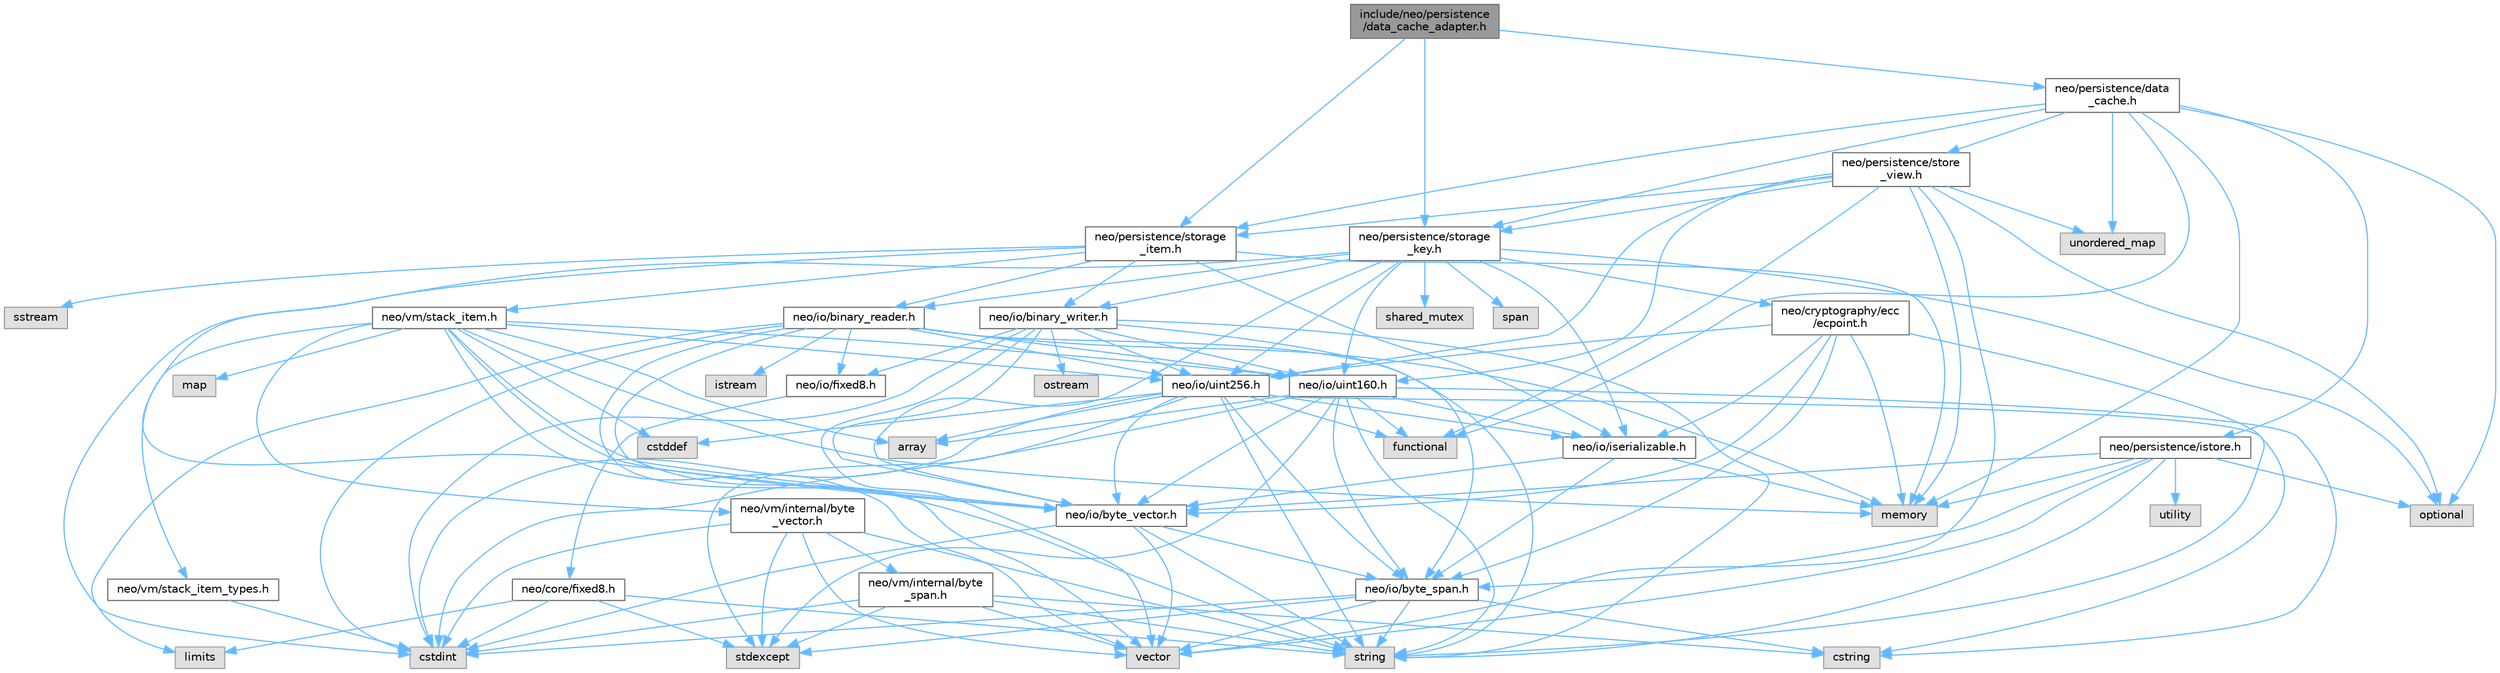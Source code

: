 digraph "include/neo/persistence/data_cache_adapter.h"
{
 // LATEX_PDF_SIZE
  bgcolor="transparent";
  edge [fontname=Helvetica,fontsize=10,labelfontname=Helvetica,labelfontsize=10];
  node [fontname=Helvetica,fontsize=10,shape=box,height=0.2,width=0.4];
  Node1 [id="Node000001",label="include/neo/persistence\l/data_cache_adapter.h",height=0.2,width=0.4,color="gray40", fillcolor="grey60", style="filled", fontcolor="black",tooltip=" "];
  Node1 -> Node2 [id="edge1_Node000001_Node000002",color="steelblue1",style="solid",tooltip=" "];
  Node2 [id="Node000002",label="neo/persistence/data\l_cache.h",height=0.2,width=0.4,color="grey40", fillcolor="white", style="filled",URL="$data__cache_8h.html",tooltip=" "];
  Node2 -> Node3 [id="edge2_Node000002_Node000003",color="steelblue1",style="solid",tooltip=" "];
  Node3 [id="Node000003",label="neo/persistence/istore.h",height=0.2,width=0.4,color="grey40", fillcolor="white", style="filled",URL="$istore_8h.html",tooltip=" "];
  Node3 -> Node4 [id="edge3_Node000003_Node000004",color="steelblue1",style="solid",tooltip=" "];
  Node4 [id="Node000004",label="neo/io/byte_span.h",height=0.2,width=0.4,color="grey40", fillcolor="white", style="filled",URL="$io_2byte__span_8h.html",tooltip=" "];
  Node4 -> Node5 [id="edge4_Node000004_Node000005",color="steelblue1",style="solid",tooltip=" "];
  Node5 [id="Node000005",label="cstdint",height=0.2,width=0.4,color="grey60", fillcolor="#E0E0E0", style="filled",tooltip=" "];
  Node4 -> Node6 [id="edge5_Node000004_Node000006",color="steelblue1",style="solid",tooltip=" "];
  Node6 [id="Node000006",label="cstring",height=0.2,width=0.4,color="grey60", fillcolor="#E0E0E0", style="filled",tooltip=" "];
  Node4 -> Node7 [id="edge6_Node000004_Node000007",color="steelblue1",style="solid",tooltip=" "];
  Node7 [id="Node000007",label="stdexcept",height=0.2,width=0.4,color="grey60", fillcolor="#E0E0E0", style="filled",tooltip=" "];
  Node4 -> Node8 [id="edge7_Node000004_Node000008",color="steelblue1",style="solid",tooltip=" "];
  Node8 [id="Node000008",label="string",height=0.2,width=0.4,color="grey60", fillcolor="#E0E0E0", style="filled",tooltip=" "];
  Node4 -> Node9 [id="edge8_Node000004_Node000009",color="steelblue1",style="solid",tooltip=" "];
  Node9 [id="Node000009",label="vector",height=0.2,width=0.4,color="grey60", fillcolor="#E0E0E0", style="filled",tooltip=" "];
  Node3 -> Node10 [id="edge9_Node000003_Node000010",color="steelblue1",style="solid",tooltip=" "];
  Node10 [id="Node000010",label="neo/io/byte_vector.h",height=0.2,width=0.4,color="grey40", fillcolor="white", style="filled",URL="$io_2byte__vector_8h.html",tooltip=" "];
  Node10 -> Node4 [id="edge10_Node000010_Node000004",color="steelblue1",style="solid",tooltip=" "];
  Node10 -> Node5 [id="edge11_Node000010_Node000005",color="steelblue1",style="solid",tooltip=" "];
  Node10 -> Node8 [id="edge12_Node000010_Node000008",color="steelblue1",style="solid",tooltip=" "];
  Node10 -> Node9 [id="edge13_Node000010_Node000009",color="steelblue1",style="solid",tooltip=" "];
  Node3 -> Node11 [id="edge14_Node000003_Node000011",color="steelblue1",style="solid",tooltip=" "];
  Node11 [id="Node000011",label="memory",height=0.2,width=0.4,color="grey60", fillcolor="#E0E0E0", style="filled",tooltip=" "];
  Node3 -> Node12 [id="edge15_Node000003_Node000012",color="steelblue1",style="solid",tooltip=" "];
  Node12 [id="Node000012",label="optional",height=0.2,width=0.4,color="grey60", fillcolor="#E0E0E0", style="filled",tooltip=" "];
  Node3 -> Node8 [id="edge16_Node000003_Node000008",color="steelblue1",style="solid",tooltip=" "];
  Node3 -> Node13 [id="edge17_Node000003_Node000013",color="steelblue1",style="solid",tooltip=" "];
  Node13 [id="Node000013",label="utility",height=0.2,width=0.4,color="grey60", fillcolor="#E0E0E0", style="filled",tooltip=" "];
  Node3 -> Node9 [id="edge18_Node000003_Node000009",color="steelblue1",style="solid",tooltip=" "];
  Node2 -> Node14 [id="edge19_Node000002_Node000014",color="steelblue1",style="solid",tooltip=" "];
  Node14 [id="Node000014",label="neo/persistence/storage\l_item.h",height=0.2,width=0.4,color="grey40", fillcolor="white", style="filled",URL="$persistence_2storage__item_8h.html",tooltip=" "];
  Node14 -> Node15 [id="edge20_Node000014_Node000015",color="steelblue1",style="solid",tooltip=" "];
  Node15 [id="Node000015",label="neo/io/binary_reader.h",height=0.2,width=0.4,color="grey40", fillcolor="white", style="filled",URL="$binary__reader_8h.html",tooltip=" "];
  Node15 -> Node10 [id="edge21_Node000015_Node000010",color="steelblue1",style="solid",tooltip=" "];
  Node15 -> Node16 [id="edge22_Node000015_Node000016",color="steelblue1",style="solid",tooltip=" "];
  Node16 [id="Node000016",label="neo/io/fixed8.h",height=0.2,width=0.4,color="grey40", fillcolor="white", style="filled",URL="$io_2fixed8_8h.html",tooltip=" "];
  Node16 -> Node17 [id="edge23_Node000016_Node000017",color="steelblue1",style="solid",tooltip=" "];
  Node17 [id="Node000017",label="neo/core/fixed8.h",height=0.2,width=0.4,color="grey40", fillcolor="white", style="filled",URL="$core_2fixed8_8h.html",tooltip=" "];
  Node17 -> Node5 [id="edge24_Node000017_Node000005",color="steelblue1",style="solid",tooltip=" "];
  Node17 -> Node18 [id="edge25_Node000017_Node000018",color="steelblue1",style="solid",tooltip=" "];
  Node18 [id="Node000018",label="limits",height=0.2,width=0.4,color="grey60", fillcolor="#E0E0E0", style="filled",tooltip=" "];
  Node17 -> Node7 [id="edge26_Node000017_Node000007",color="steelblue1",style="solid",tooltip=" "];
  Node17 -> Node8 [id="edge27_Node000017_Node000008",color="steelblue1",style="solid",tooltip=" "];
  Node15 -> Node19 [id="edge28_Node000015_Node000019",color="steelblue1",style="solid",tooltip=" "];
  Node19 [id="Node000019",label="neo/io/uint160.h",height=0.2,width=0.4,color="grey40", fillcolor="white", style="filled",URL="$uint160_8h.html",tooltip=" "];
  Node19 -> Node4 [id="edge29_Node000019_Node000004",color="steelblue1",style="solid",tooltip=" "];
  Node19 -> Node10 [id="edge30_Node000019_Node000010",color="steelblue1",style="solid",tooltip=" "];
  Node19 -> Node20 [id="edge31_Node000019_Node000020",color="steelblue1",style="solid",tooltip=" "];
  Node20 [id="Node000020",label="neo/io/iserializable.h",height=0.2,width=0.4,color="grey40", fillcolor="white", style="filled",URL="$iserializable_8h.html",tooltip=" "];
  Node20 -> Node4 [id="edge32_Node000020_Node000004",color="steelblue1",style="solid",tooltip=" "];
  Node20 -> Node10 [id="edge33_Node000020_Node000010",color="steelblue1",style="solid",tooltip=" "];
  Node20 -> Node11 [id="edge34_Node000020_Node000011",color="steelblue1",style="solid",tooltip=" "];
  Node19 -> Node21 [id="edge35_Node000019_Node000021",color="steelblue1",style="solid",tooltip=" "];
  Node21 [id="Node000021",label="array",height=0.2,width=0.4,color="grey60", fillcolor="#E0E0E0", style="filled",tooltip=" "];
  Node19 -> Node5 [id="edge36_Node000019_Node000005",color="steelblue1",style="solid",tooltip=" "];
  Node19 -> Node6 [id="edge37_Node000019_Node000006",color="steelblue1",style="solid",tooltip=" "];
  Node19 -> Node22 [id="edge38_Node000019_Node000022",color="steelblue1",style="solid",tooltip=" "];
  Node22 [id="Node000022",label="functional",height=0.2,width=0.4,color="grey60", fillcolor="#E0E0E0", style="filled",tooltip=" "];
  Node19 -> Node7 [id="edge39_Node000019_Node000007",color="steelblue1",style="solid",tooltip=" "];
  Node19 -> Node8 [id="edge40_Node000019_Node000008",color="steelblue1",style="solid",tooltip=" "];
  Node15 -> Node23 [id="edge41_Node000015_Node000023",color="steelblue1",style="solid",tooltip=" "];
  Node23 [id="Node000023",label="neo/io/uint256.h",height=0.2,width=0.4,color="grey40", fillcolor="white", style="filled",URL="$uint256_8h.html",tooltip=" "];
  Node23 -> Node4 [id="edge42_Node000023_Node000004",color="steelblue1",style="solid",tooltip=" "];
  Node23 -> Node10 [id="edge43_Node000023_Node000010",color="steelblue1",style="solid",tooltip=" "];
  Node23 -> Node20 [id="edge44_Node000023_Node000020",color="steelblue1",style="solid",tooltip=" "];
  Node23 -> Node21 [id="edge45_Node000023_Node000021",color="steelblue1",style="solid",tooltip=" "];
  Node23 -> Node24 [id="edge46_Node000023_Node000024",color="steelblue1",style="solid",tooltip=" "];
  Node24 [id="Node000024",label="cstddef",height=0.2,width=0.4,color="grey60", fillcolor="#E0E0E0", style="filled",tooltip=" "];
  Node23 -> Node5 [id="edge47_Node000023_Node000005",color="steelblue1",style="solid",tooltip=" "];
  Node23 -> Node6 [id="edge48_Node000023_Node000006",color="steelblue1",style="solid",tooltip=" "];
  Node23 -> Node22 [id="edge49_Node000023_Node000022",color="steelblue1",style="solid",tooltip=" "];
  Node23 -> Node7 [id="edge50_Node000023_Node000007",color="steelblue1",style="solid",tooltip=" "];
  Node23 -> Node8 [id="edge51_Node000023_Node000008",color="steelblue1",style="solid",tooltip=" "];
  Node15 -> Node5 [id="edge52_Node000015_Node000005",color="steelblue1",style="solid",tooltip=" "];
  Node15 -> Node25 [id="edge53_Node000015_Node000025",color="steelblue1",style="solid",tooltip=" "];
  Node25 [id="Node000025",label="istream",height=0.2,width=0.4,color="grey60", fillcolor="#E0E0E0", style="filled",tooltip=" "];
  Node15 -> Node18 [id="edge54_Node000015_Node000018",color="steelblue1",style="solid",tooltip=" "];
  Node15 -> Node11 [id="edge55_Node000015_Node000011",color="steelblue1",style="solid",tooltip=" "];
  Node15 -> Node8 [id="edge56_Node000015_Node000008",color="steelblue1",style="solid",tooltip=" "];
  Node15 -> Node9 [id="edge57_Node000015_Node000009",color="steelblue1",style="solid",tooltip=" "];
  Node14 -> Node26 [id="edge58_Node000014_Node000026",color="steelblue1",style="solid",tooltip=" "];
  Node26 [id="Node000026",label="neo/io/binary_writer.h",height=0.2,width=0.4,color="grey40", fillcolor="white", style="filled",URL="$binary__writer_8h.html",tooltip=" "];
  Node26 -> Node4 [id="edge59_Node000026_Node000004",color="steelblue1",style="solid",tooltip=" "];
  Node26 -> Node10 [id="edge60_Node000026_Node000010",color="steelblue1",style="solid",tooltip=" "];
  Node26 -> Node16 [id="edge61_Node000026_Node000016",color="steelblue1",style="solid",tooltip=" "];
  Node26 -> Node19 [id="edge62_Node000026_Node000019",color="steelblue1",style="solid",tooltip=" "];
  Node26 -> Node23 [id="edge63_Node000026_Node000023",color="steelblue1",style="solid",tooltip=" "];
  Node26 -> Node5 [id="edge64_Node000026_Node000005",color="steelblue1",style="solid",tooltip=" "];
  Node26 -> Node27 [id="edge65_Node000026_Node000027",color="steelblue1",style="solid",tooltip=" "];
  Node27 [id="Node000027",label="ostream",height=0.2,width=0.4,color="grey60", fillcolor="#E0E0E0", style="filled",tooltip=" "];
  Node26 -> Node8 [id="edge66_Node000026_Node000008",color="steelblue1",style="solid",tooltip=" "];
  Node26 -> Node9 [id="edge67_Node000026_Node000009",color="steelblue1",style="solid",tooltip=" "];
  Node14 -> Node10 [id="edge68_Node000014_Node000010",color="steelblue1",style="solid",tooltip=" "];
  Node14 -> Node20 [id="edge69_Node000014_Node000020",color="steelblue1",style="solid",tooltip=" "];
  Node14 -> Node28 [id="edge70_Node000014_Node000028",color="steelblue1",style="solid",tooltip=" "];
  Node28 [id="Node000028",label="neo/vm/stack_item.h",height=0.2,width=0.4,color="grey40", fillcolor="white", style="filled",URL="$stack__item_8h.html",tooltip=" "];
  Node28 -> Node10 [id="edge71_Node000028_Node000010",color="steelblue1",style="solid",tooltip=" "];
  Node28 -> Node19 [id="edge72_Node000028_Node000019",color="steelblue1",style="solid",tooltip=" "];
  Node28 -> Node23 [id="edge73_Node000028_Node000023",color="steelblue1",style="solid",tooltip=" "];
  Node28 -> Node29 [id="edge74_Node000028_Node000029",color="steelblue1",style="solid",tooltip=" "];
  Node29 [id="Node000029",label="neo/vm/internal/byte\l_vector.h",height=0.2,width=0.4,color="grey40", fillcolor="white", style="filled",URL="$vm_2internal_2byte__vector_8h.html",tooltip=" "];
  Node29 -> Node30 [id="edge75_Node000029_Node000030",color="steelblue1",style="solid",tooltip=" "];
  Node30 [id="Node000030",label="neo/vm/internal/byte\l_span.h",height=0.2,width=0.4,color="grey40", fillcolor="white", style="filled",URL="$vm_2internal_2byte__span_8h.html",tooltip=" "];
  Node30 -> Node5 [id="edge76_Node000030_Node000005",color="steelblue1",style="solid",tooltip=" "];
  Node30 -> Node6 [id="edge77_Node000030_Node000006",color="steelblue1",style="solid",tooltip=" "];
  Node30 -> Node7 [id="edge78_Node000030_Node000007",color="steelblue1",style="solid",tooltip=" "];
  Node30 -> Node8 [id="edge79_Node000030_Node000008",color="steelblue1",style="solid",tooltip=" "];
  Node30 -> Node9 [id="edge80_Node000030_Node000009",color="steelblue1",style="solid",tooltip=" "];
  Node29 -> Node5 [id="edge81_Node000029_Node000005",color="steelblue1",style="solid",tooltip=" "];
  Node29 -> Node7 [id="edge82_Node000029_Node000007",color="steelblue1",style="solid",tooltip=" "];
  Node29 -> Node8 [id="edge83_Node000029_Node000008",color="steelblue1",style="solid",tooltip=" "];
  Node29 -> Node9 [id="edge84_Node000029_Node000009",color="steelblue1",style="solid",tooltip=" "];
  Node28 -> Node31 [id="edge85_Node000028_Node000031",color="steelblue1",style="solid",tooltip=" "];
  Node31 [id="Node000031",label="neo/vm/stack_item_types.h",height=0.2,width=0.4,color="grey40", fillcolor="white", style="filled",URL="$stack__item__types_8h.html",tooltip=" "];
  Node31 -> Node5 [id="edge86_Node000031_Node000005",color="steelblue1",style="solid",tooltip=" "];
  Node28 -> Node21 [id="edge87_Node000028_Node000021",color="steelblue1",style="solid",tooltip=" "];
  Node28 -> Node24 [id="edge88_Node000028_Node000024",color="steelblue1",style="solid",tooltip=" "];
  Node28 -> Node32 [id="edge89_Node000028_Node000032",color="steelblue1",style="solid",tooltip=" "];
  Node32 [id="Node000032",label="map",height=0.2,width=0.4,color="grey60", fillcolor="#E0E0E0", style="filled",tooltip=" "];
  Node28 -> Node11 [id="edge90_Node000028_Node000011",color="steelblue1",style="solid",tooltip=" "];
  Node28 -> Node8 [id="edge91_Node000028_Node000008",color="steelblue1",style="solid",tooltip=" "];
  Node28 -> Node9 [id="edge92_Node000028_Node000009",color="steelblue1",style="solid",tooltip=" "];
  Node14 -> Node11 [id="edge93_Node000014_Node000011",color="steelblue1",style="solid",tooltip=" "];
  Node14 -> Node33 [id="edge94_Node000014_Node000033",color="steelblue1",style="solid",tooltip=" "];
  Node33 [id="Node000033",label="sstream",height=0.2,width=0.4,color="grey60", fillcolor="#E0E0E0", style="filled",tooltip=" "];
  Node2 -> Node34 [id="edge95_Node000002_Node000034",color="steelblue1",style="solid",tooltip=" "];
  Node34 [id="Node000034",label="neo/persistence/storage\l_key.h",height=0.2,width=0.4,color="grey40", fillcolor="white", style="filled",URL="$persistence_2storage__key_8h.html",tooltip=" "];
  Node34 -> Node35 [id="edge96_Node000034_Node000035",color="steelblue1",style="solid",tooltip=" "];
  Node35 [id="Node000035",label="neo/cryptography/ecc\l/ecpoint.h",height=0.2,width=0.4,color="grey40", fillcolor="white", style="filled",URL="$ecpoint_8h.html",tooltip=" "];
  Node35 -> Node4 [id="edge97_Node000035_Node000004",color="steelblue1",style="solid",tooltip=" "];
  Node35 -> Node10 [id="edge98_Node000035_Node000010",color="steelblue1",style="solid",tooltip=" "];
  Node35 -> Node20 [id="edge99_Node000035_Node000020",color="steelblue1",style="solid",tooltip=" "];
  Node35 -> Node23 [id="edge100_Node000035_Node000023",color="steelblue1",style="solid",tooltip=" "];
  Node35 -> Node11 [id="edge101_Node000035_Node000011",color="steelblue1",style="solid",tooltip=" "];
  Node35 -> Node8 [id="edge102_Node000035_Node000008",color="steelblue1",style="solid",tooltip=" "];
  Node34 -> Node15 [id="edge103_Node000034_Node000015",color="steelblue1",style="solid",tooltip=" "];
  Node34 -> Node26 [id="edge104_Node000034_Node000026",color="steelblue1",style="solid",tooltip=" "];
  Node34 -> Node10 [id="edge105_Node000034_Node000010",color="steelblue1",style="solid",tooltip=" "];
  Node34 -> Node20 [id="edge106_Node000034_Node000020",color="steelblue1",style="solid",tooltip=" "];
  Node34 -> Node19 [id="edge107_Node000034_Node000019",color="steelblue1",style="solid",tooltip=" "];
  Node34 -> Node23 [id="edge108_Node000034_Node000023",color="steelblue1",style="solid",tooltip=" "];
  Node34 -> Node5 [id="edge109_Node000034_Node000005",color="steelblue1",style="solid",tooltip=" "];
  Node34 -> Node12 [id="edge110_Node000034_Node000012",color="steelblue1",style="solid",tooltip=" "];
  Node34 -> Node36 [id="edge111_Node000034_Node000036",color="steelblue1",style="solid",tooltip=" "];
  Node36 [id="Node000036",label="shared_mutex",height=0.2,width=0.4,color="grey60", fillcolor="#E0E0E0", style="filled",tooltip=" "];
  Node34 -> Node37 [id="edge112_Node000034_Node000037",color="steelblue1",style="solid",tooltip=" "];
  Node37 [id="Node000037",label="span",height=0.2,width=0.4,color="grey60", fillcolor="#E0E0E0", style="filled",tooltip=" "];
  Node2 -> Node38 [id="edge113_Node000002_Node000038",color="steelblue1",style="solid",tooltip=" "];
  Node38 [id="Node000038",label="neo/persistence/store\l_view.h",height=0.2,width=0.4,color="grey40", fillcolor="white", style="filled",URL="$store__view_8h.html",tooltip=" "];
  Node38 -> Node19 [id="edge114_Node000038_Node000019",color="steelblue1",style="solid",tooltip=" "];
  Node38 -> Node23 [id="edge115_Node000038_Node000023",color="steelblue1",style="solid",tooltip=" "];
  Node38 -> Node14 [id="edge116_Node000038_Node000014",color="steelblue1",style="solid",tooltip=" "];
  Node38 -> Node34 [id="edge117_Node000038_Node000034",color="steelblue1",style="solid",tooltip=" "];
  Node38 -> Node22 [id="edge118_Node000038_Node000022",color="steelblue1",style="solid",tooltip=" "];
  Node38 -> Node11 [id="edge119_Node000038_Node000011",color="steelblue1",style="solid",tooltip=" "];
  Node38 -> Node12 [id="edge120_Node000038_Node000012",color="steelblue1",style="solid",tooltip=" "];
  Node38 -> Node39 [id="edge121_Node000038_Node000039",color="steelblue1",style="solid",tooltip=" "];
  Node39 [id="Node000039",label="unordered_map",height=0.2,width=0.4,color="grey60", fillcolor="#E0E0E0", style="filled",tooltip=" "];
  Node38 -> Node9 [id="edge122_Node000038_Node000009",color="steelblue1",style="solid",tooltip=" "];
  Node2 -> Node22 [id="edge123_Node000002_Node000022",color="steelblue1",style="solid",tooltip=" "];
  Node2 -> Node11 [id="edge124_Node000002_Node000011",color="steelblue1",style="solid",tooltip=" "];
  Node2 -> Node12 [id="edge125_Node000002_Node000012",color="steelblue1",style="solid",tooltip=" "];
  Node2 -> Node39 [id="edge126_Node000002_Node000039",color="steelblue1",style="solid",tooltip=" "];
  Node1 -> Node14 [id="edge127_Node000001_Node000014",color="steelblue1",style="solid",tooltip=" "];
  Node1 -> Node34 [id="edge128_Node000001_Node000034",color="steelblue1",style="solid",tooltip=" "];
}
